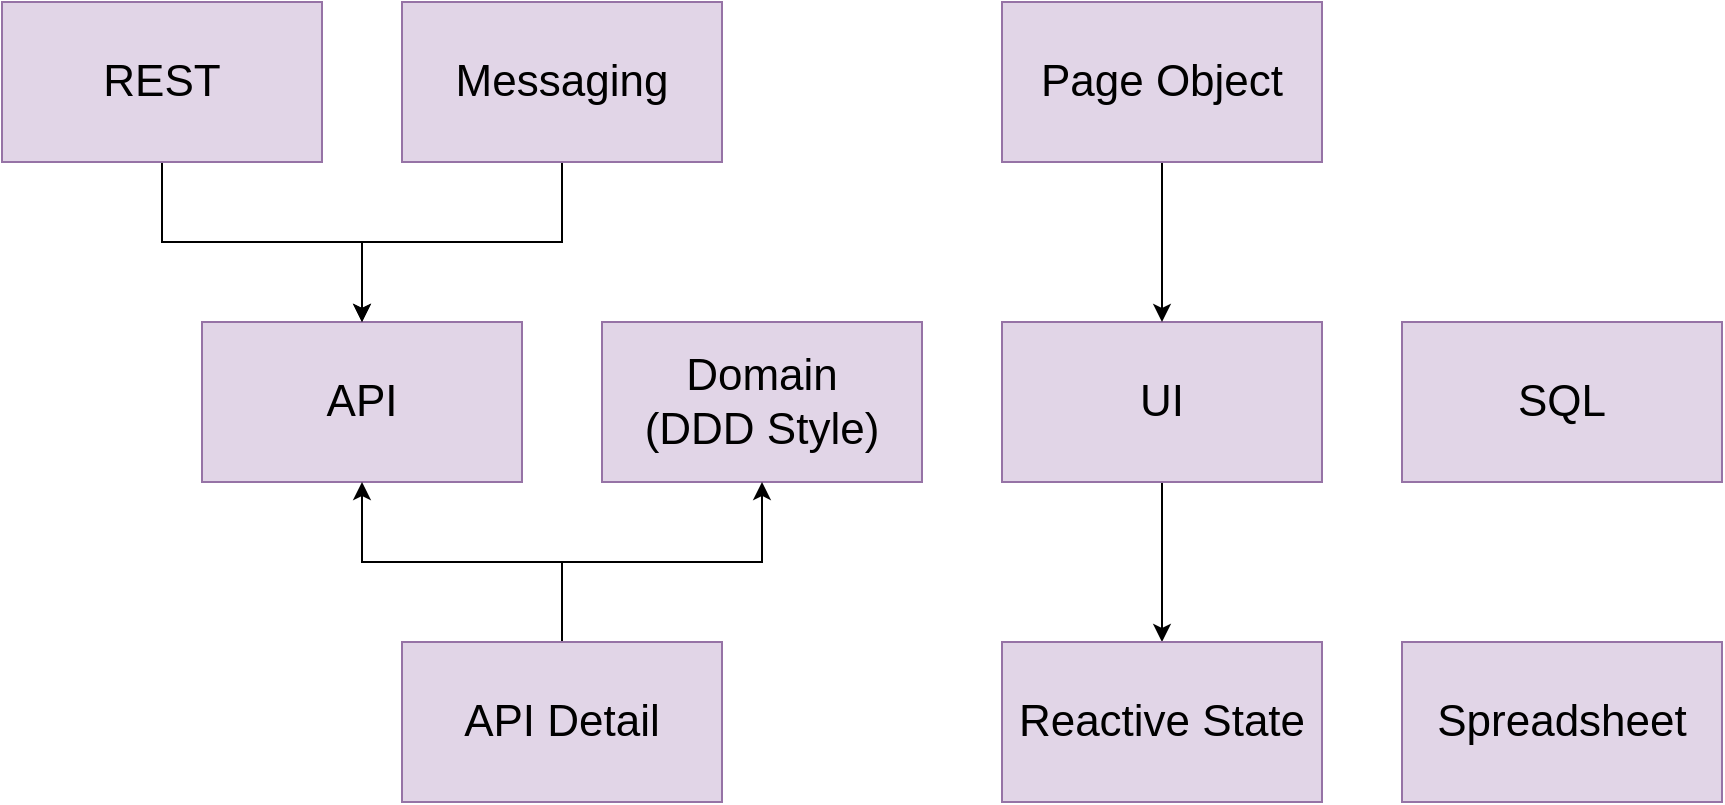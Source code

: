 <mxfile version="10.7.7" type="google"><diagram id="GnkJDhEkz5a-p9ZFHqT3" name="Page-1"><mxGraphModel dx="1287" dy="787" grid="1" gridSize="10" guides="1" tooltips="1" connect="1" arrows="1" fold="1" page="1" pageScale="1" pageWidth="1100" pageHeight="850" math="0" shadow="0"><root><mxCell id="0"/><mxCell id="1" parent="0"/><mxCell id="mcaBJ0IMKfEOVJJ5CY21-25" value="Domain&lt;br&gt;(DDD Style)&lt;br&gt;" style="rounded=0;whiteSpace=wrap;html=1;fontSize=22;fillColor=#e1d5e7;strokeColor=#9673a6;" parent="1" vertex="1"><mxGeometry x="320" y="480" width="160" height="80" as="geometry"/></mxCell><mxCell id="NQMZ5aJsxdRtTfZ1SXyV-3" value="API" style="rounded=0;whiteSpace=wrap;html=1;fontSize=22;fillColor=#e1d5e7;strokeColor=#9673a6;" parent="1" vertex="1"><mxGeometry x="120" y="480" width="160" height="80" as="geometry"/></mxCell><mxCell id="x7Lm9SZtfzAYreNnHrQg-2" style="edgeStyle=orthogonalEdgeStyle;rounded=0;orthogonalLoop=1;jettySize=auto;html=1;exitX=0.5;exitY=0;exitDx=0;exitDy=0;entryX=0.5;entryY=1;entryDx=0;entryDy=0;" edge="1" parent="1" source="x7Lm9SZtfzAYreNnHrQg-1" target="NQMZ5aJsxdRtTfZ1SXyV-3"><mxGeometry relative="1" as="geometry"/></mxCell><mxCell id="x7Lm9SZtfzAYreNnHrQg-3" style="edgeStyle=orthogonalEdgeStyle;rounded=0;orthogonalLoop=1;jettySize=auto;html=1;exitX=0.5;exitY=0;exitDx=0;exitDy=0;entryX=0.5;entryY=1;entryDx=0;entryDy=0;" edge="1" parent="1" source="x7Lm9SZtfzAYreNnHrQg-1" target="mcaBJ0IMKfEOVJJ5CY21-25"><mxGeometry relative="1" as="geometry"/></mxCell><mxCell id="x7Lm9SZtfzAYreNnHrQg-1" value="API Detail" style="rounded=0;whiteSpace=wrap;html=1;fontSize=22;fillColor=#e1d5e7;strokeColor=#9673a6;" vertex="1" parent="1"><mxGeometry x="220" y="640" width="160" height="80" as="geometry"/></mxCell><mxCell id="x7Lm9SZtfzAYreNnHrQg-6" style="edgeStyle=orthogonalEdgeStyle;rounded=0;orthogonalLoop=1;jettySize=auto;html=1;exitX=0.5;exitY=1;exitDx=0;exitDy=0;entryX=0.5;entryY=0;entryDx=0;entryDy=0;" edge="1" parent="1" source="x7Lm9SZtfzAYreNnHrQg-4" target="NQMZ5aJsxdRtTfZ1SXyV-3"><mxGeometry relative="1" as="geometry"/></mxCell><mxCell id="x7Lm9SZtfzAYreNnHrQg-4" value="REST" style="rounded=0;whiteSpace=wrap;html=1;fontSize=22;fillColor=#e1d5e7;strokeColor=#9673a6;" vertex="1" parent="1"><mxGeometry x="20" y="320" width="160" height="80" as="geometry"/></mxCell><mxCell id="x7Lm9SZtfzAYreNnHrQg-7" style="edgeStyle=orthogonalEdgeStyle;rounded=0;orthogonalLoop=1;jettySize=auto;html=1;exitX=0.5;exitY=1;exitDx=0;exitDy=0;entryX=0.5;entryY=0;entryDx=0;entryDy=0;" edge="1" parent="1" source="x7Lm9SZtfzAYreNnHrQg-5" target="NQMZ5aJsxdRtTfZ1SXyV-3"><mxGeometry relative="1" as="geometry"/></mxCell><mxCell id="x7Lm9SZtfzAYreNnHrQg-5" value="Messaging" style="rounded=0;whiteSpace=wrap;html=1;fontSize=22;fillColor=#e1d5e7;strokeColor=#9673a6;" vertex="1" parent="1"><mxGeometry x="220" y="320" width="160" height="80" as="geometry"/></mxCell><mxCell id="x7Lm9SZtfzAYreNnHrQg-10" style="edgeStyle=orthogonalEdgeStyle;rounded=0;orthogonalLoop=1;jettySize=auto;html=1;exitX=0.5;exitY=1;exitDx=0;exitDy=0;entryX=0.5;entryY=0;entryDx=0;entryDy=0;" edge="1" parent="1" source="x7Lm9SZtfzAYreNnHrQg-8" target="x7Lm9SZtfzAYreNnHrQg-9"><mxGeometry relative="1" as="geometry"/></mxCell><mxCell id="x7Lm9SZtfzAYreNnHrQg-8" value="UI" style="rounded=0;whiteSpace=wrap;html=1;fontSize=22;fillColor=#e1d5e7;strokeColor=#9673a6;" vertex="1" parent="1"><mxGeometry x="520" y="480" width="160" height="80" as="geometry"/></mxCell><mxCell id="x7Lm9SZtfzAYreNnHrQg-9" value="Reactive State" style="rounded=0;whiteSpace=wrap;html=1;fontSize=22;fillColor=#e1d5e7;strokeColor=#9673a6;" vertex="1" parent="1"><mxGeometry x="520" y="640" width="160" height="80" as="geometry"/></mxCell><mxCell id="x7Lm9SZtfzAYreNnHrQg-11" value="SQL" style="rounded=0;whiteSpace=wrap;html=1;fontSize=22;fillColor=#e1d5e7;strokeColor=#9673a6;" vertex="1" parent="1"><mxGeometry x="720" y="480" width="160" height="80" as="geometry"/></mxCell><mxCell id="x7Lm9SZtfzAYreNnHrQg-12" value="Spreadsheet" style="rounded=0;whiteSpace=wrap;html=1;fontSize=22;fillColor=#e1d5e7;strokeColor=#9673a6;" vertex="1" parent="1"><mxGeometry x="720" y="640" width="160" height="80" as="geometry"/></mxCell><mxCell id="x7Lm9SZtfzAYreNnHrQg-14" style="edgeStyle=orthogonalEdgeStyle;rounded=0;orthogonalLoop=1;jettySize=auto;html=1;exitX=0.5;exitY=1;exitDx=0;exitDy=0;entryX=0.5;entryY=0;entryDx=0;entryDy=0;fontSize=22;" edge="1" parent="1" source="x7Lm9SZtfzAYreNnHrQg-13" target="x7Lm9SZtfzAYreNnHrQg-8"><mxGeometry relative="1" as="geometry"/></mxCell><mxCell id="x7Lm9SZtfzAYreNnHrQg-13" value="Page Object" style="rounded=0;whiteSpace=wrap;html=1;fontSize=22;fillColor=#e1d5e7;strokeColor=#9673a6;" vertex="1" parent="1"><mxGeometry x="520" y="320" width="160" height="80" as="geometry"/></mxCell></root></mxGraphModel></diagram></mxfile>